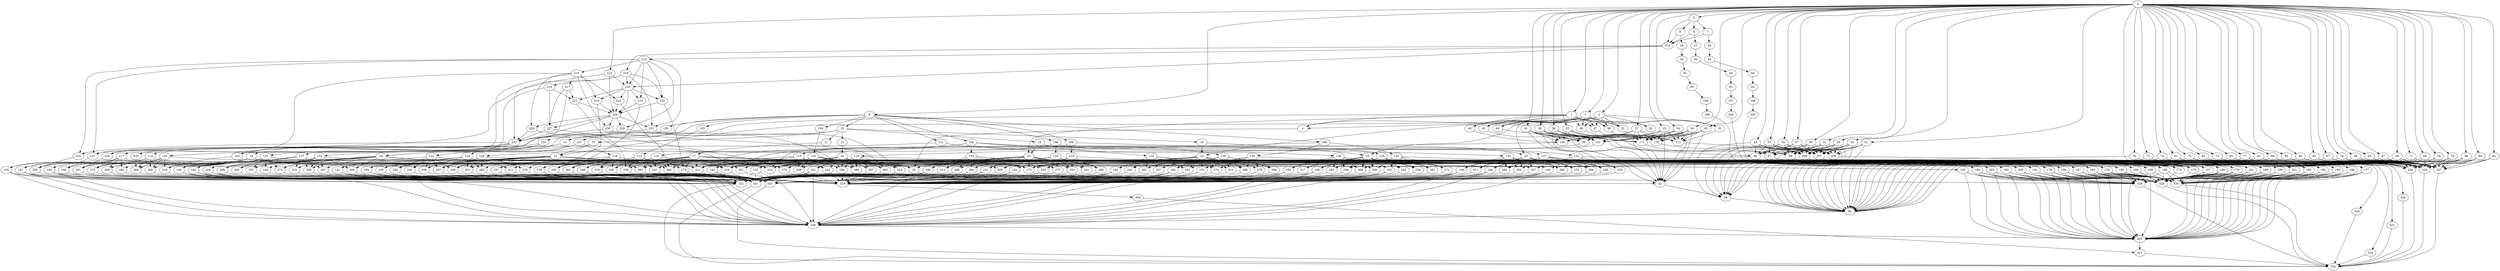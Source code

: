 strict digraph G {
216;
217;
214;
215;
212;
213;
210;
211;
313;
264;
218;
219;
133;
132;
131;
130;
137;
136;
135;
134;
95;
139;
138;
225;
24;
25;
26;
27;
20;
21;
22;
23;
223;
28;
29;
222;
289;
0;
4;
281;
8;
283;
282;
285;
284;
287;
286;
227;
13;
120;
121;
122;
123;
124;
125;
265;
127;
128;
129;
269;
268;
69;
328;
91;
59;
58;
55;
54;
57;
56;
51;
50;
53;
52;
63;
298;
299;
296;
297;
294;
295;
292;
293;
290;
291;
93;
319;
318;
199;
198;
147;
195;
312;
197;
310;
191;
190;
193;
192;
115;
271;
88;
89;
111;
110;
113;
112;
82;
83;
80;
81;
119;
118;
84;
85;
174;
140;
173;
260;
141;
226;
172;
3;
171;
7;
146;
231;
92;
170;
308;
309;
300;
301;
302;
303;
304;
305;
306;
307;
245;
244;
247;
109;
241;
240;
243;
242;
102;
103;
100;
101;
106;
107;
104;
105;
39;
38;
33;
32;
31;
30;
37;
108;
35;
34;
145;
246;
94;
252;
335;
334;
70;
331;
330;
333;
332;
60;
61;
258;
259;
64;
65;
179;
178;
177;
176;
175;
251;
256;
257;
254;
255;
272;
288;
249;
185;
253;
248;
182;
183;
180;
181;
186;
187;
184;
194;
188;
189;
311;
196;
221;
97;
276;
317;
6;
142;
316;
99;
98;
168;
315;
229;
228;
164;
165;
166;
167;
160;
161;
162;
163;
11;
10;
220;
12;
15;
14;
66;
114;
19;
18;
143;
314;
117;
273;
274;
17;
275;
151;
150;
153;
152;
116;
250;
157;
156;
159;
158;
62;
277;
36;
278;
90;
238;
239;
67;
234;
235;
16;
237;
230;
236;
232;
233;
224;
280;
48;
49;
46;
86;
44;
45;
42;
43;
40;
87;
322;
323;
320;
321;
5;
327;
324;
325;
9;
155;
329;
201;
200;
203;
202;
205;
204;
207;
206;
209;
208;
148;
149;
77;
76;
75;
74;
73;
72;
71;
68;
154;
96;
79;
78;
2;
263;
144;
262;
261;
266;
270;
41;
1;
47;
279;
267;
326;
126;
169;
216 -> 217;
216 -> 230;
216 -> 228;
216 -> 235;
216 -> 236;
216 -> 223;
216 -> 222;
217 -> 227;
217 -> 221;
217 -> 233;
214 -> 215;
214 -> 218;
214 -> 220;
215 -> 216;
215 -> 224;
215 -> 229;
215 -> 234;
215 -> 225;
215 -> 237;
215 -> 231;
215 -> 220;
212 -> 333;
213 -> 226;
213 -> 232;
213 -> 220;
210 -> 331;
211 -> 332;
313 -> 319;
264 -> 319;
218 -> 219;
218 -> 225;
218 -> 237;
218 -> 231;
218 -> 220;
219 -> 227;
219 -> 221;
219 -> 233;
133 -> 195;
133 -> 158;
133 -> 302;
133 -> 284;
133 -> 293;
133 -> 311;
133 -> 257;
132 -> 308;
132 -> 155;
132 -> 192;
132 -> 272;
132 -> 290;
132 -> 281;
132 -> 254;
131 -> 154;
131 -> 191;
131 -> 307;
131 -> 289;
131 -> 271;
131 -> 253;
131 -> 280;
130 -> 153;
130 -> 190;
130 -> 306;
130 -> 270;
130 -> 288;
130 -> 252;
130 -> 279;
137 -> 200;
137 -> 316;
137 -> 307;
137 -> 289;
137 -> 262;
137 -> 298;
137 -> 163;
136 -> 199;
136 -> 315;
136 -> 288;
136 -> 261;
136 -> 306;
136 -> 297;
136 -> 162;
135 -> 313;
135 -> 197;
135 -> 304;
135 -> 259;
135 -> 295;
135 -> 160;
135 -> 286;
134 -> 196;
134 -> 159;
134 -> 312;
134 -> 303;
134 -> 258;
134 -> 294;
134 -> 285;
95 -> 169;
139 -> 166;
139 -> 331;
139 -> 333;
139 -> 332;
138 -> 201;
138 -> 308;
138 -> 317;
138 -> 263;
138 -> 299;
138 -> 164;
138 -> 290;
225 -> 226;
225 -> 274;
24 -> 212;
24 -> 154;
24 -> 210;
24 -> 211;
24 -> 191;
24 -> 316;
24 -> 271;
24 -> 253;
24 -> 175;
24 -> 174;
24 -> 173;
24 -> 182;
24 -> 26;
24 -> 289;
24 -> 280;
24 -> 200;
24 -> 145;
24 -> 307;
24 -> 244;
24 -> 163;
24 -> 262;
24 -> 298;
25 -> 308;
25 -> 155;
25 -> 210;
25 -> 211;
25 -> 317;
25 -> 192;
25 -> 272;
25 -> 212;
25 -> 175;
25 -> 174;
25 -> 173;
25 -> 254;
25 -> 26;
25 -> 183;
25 -> 281;
25 -> 201;
25 -> 245;
25 -> 146;
25 -> 164;
25 -> 263;
25 -> 299;
25 -> 290;
26 -> 42;
27 -> 43;
20 -> 212;
20 -> 210;
20 -> 211;
20 -> 195;
20 -> 158;
20 -> 311;
20 -> 239;
20 -> 177;
20 -> 175;
20 -> 174;
20 -> 173;
20 -> 257;
20 -> 26;
20 -> 186;
20 -> 284;
20 -> 140;
20 -> 302;
20 -> 149;
20 -> 266;
20 -> 248;
20 -> 293;
20 -> 275;
21 -> 150;
21 -> 212;
21 -> 210;
21 -> 211;
21 -> 159;
21 -> 312;
21 -> 196;
21 -> 258;
21 -> 276;
21 -> 178;
21 -> 175;
21 -> 174;
21 -> 173;
21 -> 26;
21 -> 187;
21 -> 285;
21 -> 141;
21 -> 303;
21 -> 267;
21 -> 240;
21 -> 249;
21 -> 294;
22 -> 151;
22 -> 212;
22 -> 210;
22 -> 211;
22 -> 313;
22 -> 197;
22 -> 259;
22 -> 179;
22 -> 277;
22 -> 250;
22 -> 174;
22 -> 173;
22 -> 175;
22 -> 26;
22 -> 188;
22 -> 286;
22 -> 142;
22 -> 304;
22 -> 241;
22 -> 268;
22 -> 160;
22 -> 295;
23 -> 153;
23 -> 199;
23 -> 210;
23 -> 211;
23 -> 190;
23 -> 315;
23 -> 270;
23 -> 279;
23 -> 252;
23 -> 212;
23 -> 175;
23 -> 174;
23 -> 173;
23 -> 26;
23 -> 288;
23 -> 181;
23 -> 144;
23 -> 306;
23 -> 261;
23 -> 243;
23 -> 162;
23 -> 297;
223 -> 226;
223 -> 292;
28 -> 44;
29 -> 45;
222 -> 226;
222 -> 265;
289 -> 319;
0 -> 213;
0 -> 334;
0 -> 36;
0 -> 82;
0 -> 88;
0 -> 89;
0 -> 35;
0 -> 66;
0 -> 67;
0 -> 68;
0 -> 69;
0 -> 80;
0 -> 81;
0 -> 86;
0 -> 87;
0 -> 84;
0 -> 85;
0 -> 49;
0 -> 40;
0 -> 41;
0 -> 1;
0 -> 3;
0 -> 2;
0 -> 5;
0 -> 9;
0 -> 52;
0 -> 83;
0 -> 77;
0 -> 76;
0 -> 75;
0 -> 74;
0 -> 73;
0 -> 72;
0 -> 71;
0 -> 70;
0 -> 91;
0 -> 90;
0 -> 79;
0 -> 78;
0 -> 51;
0 -> 39;
0 -> 38;
0 -> 33;
0 -> 54;
0 -> 57;
0 -> 56;
0 -> 37;
0 -> 50;
0 -> 53;
0 -> 34;
0 -> 55;
0 -> 65;
4 -> 26;
281 -> 319;
8 -> 214;
8 -> 29;
283 -> 319;
282 -> 319;
285 -> 319;
284 -> 319;
287 -> 319;
286 -> 319;
227 -> 278;
227 -> 232;
13 -> 19;
120 -> 309;
120 -> 202;
120 -> 300;
120 -> 318;
120 -> 264;
120 -> 165;
120 -> 291;
121 -> 140;
121 -> 248;
121 -> 293;
121 -> 266;
121 -> 177;
121 -> 257;
121 -> 239;
122 -> 141;
122 -> 258;
122 -> 267;
122 -> 240;
122 -> 178;
122 -> 294;
122 -> 249;
123 -> 268;
123 -> 142;
123 -> 259;
123 -> 241;
123 -> 179;
123 -> 250;
123 -> 295;
124 -> 144;
124 -> 270;
124 -> 261;
124 -> 181;
124 -> 243;
124 -> 252;
124 -> 297;
125 -> 145;
125 -> 262;
125 -> 182;
125 -> 271;
125 -> 298;
125 -> 253;
125 -> 244;
265 -> 319;
127 -> 248;
127 -> 302;
127 -> 149;
127 -> 186;
127 -> 275;
127 -> 284;
127 -> 266;
128 -> 150;
128 -> 249;
128 -> 303;
128 -> 267;
128 -> 187;
128 -> 276;
128 -> 285;
129 -> 151;
129 -> 304;
129 -> 277;
129 -> 188;
129 -> 268;
129 -> 250;
129 -> 286;
269 -> 319;
268 -> 319;
69 -> 92;
69 -> 326;
69 -> 327;
69 -> 325;
328 -> 335;
91 -> 92;
91 -> 326;
91 -> 327;
91 -> 325;
59 -> 93;
58 -> 92;
55 -> 58;
55 -> 207;
55 -> 209;
55 -> 208;
55 -> 98;
55 -> 97;
55 -> 96;
54 -> 58;
54 -> 207;
54 -> 209;
54 -> 208;
54 -> 98;
54 -> 97;
54 -> 96;
57 -> 58;
57 -> 207;
57 -> 209;
57 -> 208;
57 -> 98;
57 -> 97;
57 -> 96;
56 -> 58;
56 -> 207;
56 -> 209;
56 -> 208;
56 -> 98;
56 -> 97;
56 -> 96;
51 -> 58;
51 -> 207;
51 -> 209;
51 -> 208;
51 -> 98;
51 -> 97;
51 -> 96;
50 -> 58;
50 -> 207;
50 -> 209;
50 -> 208;
50 -> 98;
50 -> 97;
50 -> 96;
53 -> 58;
53 -> 207;
53 -> 209;
53 -> 208;
53 -> 98;
53 -> 97;
53 -> 96;
52 -> 58;
52 -> 207;
52 -> 209;
52 -> 208;
52 -> 98;
52 -> 97;
52 -> 96;
63 -> 100;
298 -> 319;
299 -> 319;
296 -> 319;
297 -> 319;
294 -> 319;
295 -> 319;
292 -> 319;
293 -> 319;
290 -> 319;
291 -> 319;
93 -> 167;
319 -> 320;
318 -> 319;
199 -> 203;
199 -> 329;
199 -> 328;
199 -> 330;
198 -> 203;
198 -> 329;
198 -> 328;
198 -> 330;
147 -> 166;
147 -> 331;
147 -> 333;
147 -> 332;
195 -> 203;
195 -> 329;
195 -> 328;
195 -> 330;
312 -> 319;
197 -> 203;
197 -> 329;
197 -> 328;
197 -> 330;
310 -> 319;
191 -> 203;
191 -> 329;
191 -> 328;
191 -> 330;
190 -> 203;
190 -> 329;
190 -> 328;
190 -> 330;
193 -> 203;
193 -> 329;
193 -> 328;
193 -> 330;
192 -> 203;
192 -> 329;
192 -> 328;
192 -> 330;
115 -> 301;
115 -> 148;
115 -> 247;
115 -> 274;
115 -> 265;
115 -> 185;
115 -> 283;
271 -> 319;
88 -> 92;
88 -> 326;
88 -> 327;
88 -> 325;
89 -> 92;
89 -> 326;
89 -> 327;
89 -> 325;
111 -> 117;
111 -> 138;
111 -> 136;
110 -> 114;
110 -> 137;
110 -> 134;
113 -> 143;
113 -> 180;
113 -> 260;
113 -> 242;
113 -> 296;
113 -> 269;
113 -> 251;
112 -> 256;
112 -> 247;
112 -> 238;
112 -> 265;
112 -> 176;
112 -> 139;
112 -> 292;
82 -> 92;
82 -> 326;
82 -> 327;
82 -> 325;
83 -> 92;
83 -> 326;
83 -> 327;
83 -> 325;
80 -> 92;
80 -> 326;
80 -> 327;
80 -> 325;
81 -> 92;
81 -> 326;
81 -> 327;
81 -> 325;
119 -> 198;
119 -> 305;
119 -> 314;
119 -> 260;
119 -> 296;
119 -> 161;
119 -> 287;
118 -> 157;
118 -> 194;
118 -> 310;
118 -> 292;
118 -> 301;
118 -> 283;
118 -> 256;
84 -> 92;
84 -> 326;
84 -> 327;
84 -> 325;
85 -> 92;
85 -> 326;
85 -> 327;
85 -> 325;
174 -> 329;
140 -> 166;
140 -> 331;
140 -> 333;
140 -> 332;
173 -> 328;
260 -> 319;
141 -> 166;
141 -> 331;
141 -> 333;
141 -> 332;
226 -> 229;
226 -> 228;
226 -> 227;
226 -> 230;
226 -> 231;
226 -> 232;
172 -> 209;
3 -> 21;
3 -> 48;
3 -> 23;
3 -> 46;
3 -> 32;
3 -> 31;
3 -> 30;
3 -> 62;
3 -> 63;
3 -> 64;
3 -> 4;
3 -> 47;
171 -> 208;
7 -> 214;
7 -> 28;
146 -> 166;
146 -> 331;
146 -> 333;
146 -> 332;
231 -> 232;
231 -> 314;
92 -> 166;
170 -> 207;
308 -> 319;
309 -> 319;
300 -> 319;
301 -> 319;
302 -> 319;
303 -> 319;
304 -> 319;
305 -> 319;
306 -> 319;
307 -> 319;
245 -> 319;
244 -> 319;
247 -> 319;
109 -> 132;
109 -> 130;
109 -> 119;
241 -> 319;
240 -> 319;
243 -> 319;
242 -> 319;
102 -> 126;
102 -> 133;
102 -> 131;
102 -> 124;
102 -> 135;
102 -> 128;
103 -> 112;
100 -> 211;
101 -> 212;
106 -> 115;
106 -> 121;
106 -> 123;
107 -> 122;
107 -> 118;
107 -> 125;
104 -> 116;
105 -> 120;
39 -> 42;
39 -> 99;
39 -> 100;
39 -> 101;
39 -> 172;
39 -> 171;
39 -> 170;
38 -> 42;
38 -> 99;
38 -> 100;
38 -> 101;
38 -> 172;
38 -> 171;
38 -> 170;
33 -> 42;
33 -> 99;
33 -> 100;
33 -> 101;
33 -> 172;
33 -> 171;
33 -> 170;
32 -> 172;
31 -> 171;
30 -> 170;
37 -> 42;
37 -> 99;
37 -> 100;
37 -> 101;
37 -> 172;
37 -> 171;
37 -> 170;
108 -> 129;
108 -> 113;
108 -> 127;
35 -> 42;
35 -> 99;
35 -> 100;
35 -> 101;
35 -> 172;
35 -> 171;
35 -> 170;
34 -> 42;
34 -> 99;
34 -> 100;
34 -> 101;
34 -> 172;
34 -> 171;
34 -> 170;
145 -> 166;
145 -> 331;
145 -> 333;
145 -> 332;
246 -> 319;
94 -> 168;
252 -> 319;
334 -> 335;
70 -> 92;
70 -> 326;
70 -> 327;
70 -> 325;
331 -> 335;
330 -> 335;
333 -> 335;
332 -> 335;
60 -> 94;
61 -> 95;
258 -> 319;
259 -> 319;
64 -> 101;
65 -> 92;
65 -> 326;
65 -> 327;
65 -> 325;
179 -> 203;
179 -> 329;
179 -> 328;
179 -> 330;
178 -> 203;
178 -> 329;
178 -> 328;
178 -> 330;
177 -> 203;
177 -> 329;
177 -> 328;
177 -> 330;
176 -> 203;
176 -> 329;
176 -> 328;
176 -> 330;
175 -> 330;
251 -> 319;
256 -> 319;
257 -> 319;
254 -> 319;
255 -> 319;
272 -> 319;
288 -> 319;
249 -> 319;
185 -> 203;
185 -> 329;
185 -> 328;
185 -> 330;
253 -> 319;
248 -> 319;
182 -> 203;
182 -> 329;
182 -> 328;
182 -> 330;
183 -> 203;
183 -> 329;
183 -> 328;
183 -> 330;
180 -> 203;
180 -> 329;
180 -> 328;
180 -> 330;
181 -> 203;
181 -> 329;
181 -> 328;
181 -> 330;
186 -> 203;
186 -> 329;
186 -> 328;
186 -> 330;
187 -> 203;
187 -> 329;
187 -> 328;
187 -> 330;
184 -> 203;
184 -> 329;
184 -> 328;
184 -> 330;
194 -> 203;
194 -> 329;
194 -> 328;
194 -> 330;
188 -> 203;
188 -> 329;
188 -> 328;
188 -> 330;
189 -> 203;
189 -> 329;
189 -> 328;
189 -> 330;
311 -> 319;
196 -> 203;
196 -> 329;
196 -> 328;
196 -> 330;
221 -> 226;
221 -> 238;
97 -> 174;
276 -> 319;
317 -> 319;
6 -> 214;
6 -> 27;
142 -> 166;
142 -> 331;
142 -> 333;
142 -> 332;
316 -> 319;
99 -> 210;
98 -> 175;
168 -> 205;
315 -> 319;
229 -> 296;
229 -> 232;
228 -> 251;
228 -> 232;
164 -> 166;
164 -> 331;
164 -> 333;
164 -> 332;
165 -> 166;
165 -> 331;
165 -> 333;
165 -> 332;
166 -> 203;
167 -> 204;
160 -> 166;
160 -> 331;
160 -> 333;
160 -> 332;
161 -> 166;
161 -> 331;
161 -> 333;
161 -> 332;
162 -> 166;
162 -> 331;
162 -> 333;
162 -> 332;
163 -> 166;
163 -> 331;
163 -> 333;
163 -> 332;
11 -> 17;
10 -> 11;
10 -> 13;
10 -> 12;
10 -> 15;
10 -> 14;
10 -> 16;
220 -> 226;
220 -> 225;
220 -> 224;
220 -> 223;
220 -> 222;
220 -> 221;
12 -> 18;
15 -> 24;
15 -> 21;
14 -> 20;
14 -> 22;
66 -> 92;
66 -> 326;
66 -> 327;
66 -> 325;
114 -> 147;
114 -> 300;
114 -> 273;
114 -> 184;
114 -> 264;
114 -> 255;
114 -> 246;
19 -> 318;
19 -> 212;
19 -> 210;
19 -> 156;
19 -> 193;
19 -> 273;
19 -> 175;
19 -> 174;
19 -> 173;
19 -> 255;
19 -> 26;
19 -> 211;
19 -> 184;
19 -> 282;
19 -> 147;
19 -> 202;
19 -> 300;
19 -> 246;
19 -> 264;
19 -> 165;
19 -> 309;
19 -> 291;
18 -> 152;
18 -> 212;
18 -> 198;
18 -> 210;
18 -> 211;
18 -> 314;
18 -> 278;
18 -> 175;
18 -> 174;
18 -> 173;
18 -> 26;
18 -> 251;
18 -> 180;
18 -> 189;
18 -> 287;
18 -> 143;
18 -> 305;
18 -> 260;
18 -> 242;
18 -> 269;
18 -> 161;
18 -> 296;
143 -> 166;
143 -> 331;
143 -> 333;
143 -> 332;
314 -> 319;
117 -> 309;
117 -> 156;
117 -> 291;
117 -> 193;
117 -> 273;
117 -> 282;
117 -> 255;
273 -> 319;
274 -> 319;
17 -> 212;
17 -> 157;
17 -> 211;
17 -> 194;
17 -> 310;
17 -> 274;
17 -> 176;
17 -> 139;
17 -> 174;
17 -> 256;
17 -> 175;
17 -> 26;
17 -> 210;
17 -> 173;
17 -> 185;
17 -> 283;
17 -> 301;
17 -> 148;
17 -> 247;
17 -> 265;
17 -> 238;
17 -> 292;
275 -> 319;
151 -> 166;
151 -> 331;
151 -> 333;
151 -> 332;
150 -> 166;
150 -> 331;
150 -> 333;
150 -> 332;
153 -> 166;
153 -> 331;
153 -> 333;
153 -> 332;
152 -> 166;
152 -> 331;
152 -> 333;
152 -> 332;
116 -> 152;
116 -> 305;
116 -> 251;
116 -> 278;
116 -> 269;
116 -> 189;
116 -> 287;
250 -> 319;
157 -> 166;
157 -> 331;
157 -> 333;
157 -> 332;
156 -> 166;
156 -> 331;
156 -> 333;
156 -> 332;
159 -> 166;
159 -> 331;
159 -> 333;
159 -> 332;
158 -> 166;
158 -> 331;
158 -> 333;
158 -> 332;
62 -> 99;
277 -> 319;
36 -> 42;
36 -> 99;
36 -> 100;
36 -> 101;
36 -> 172;
36 -> 171;
36 -> 170;
278 -> 319;
90 -> 92;
90 -> 326;
90 -> 327;
90 -> 325;
238 -> 319;
239 -> 319;
67 -> 92;
67 -> 326;
67 -> 327;
67 -> 325;
234 -> 255;
235 -> 264;
16 -> 25;
16 -> 23;
237 -> 246;
230 -> 305;
230 -> 232;
236 -> 291;
232 -> 234;
232 -> 235;
232 -> 236;
232 -> 237;
232 -> 233;
233 -> 318;
224 -> 226;
224 -> 301;
280 -> 319;
48 -> 98;
49 -> 58;
49 -> 207;
49 -> 209;
49 -> 208;
49 -> 98;
49 -> 97;
49 -> 96;
46 -> 96;
86 -> 92;
86 -> 326;
86 -> 327;
86 -> 325;
44 -> 60;
45 -> 61;
42 -> 58;
43 -> 59;
40 -> 42;
40 -> 99;
40 -> 100;
40 -> 101;
40 -> 172;
40 -> 171;
40 -> 170;
87 -> 92;
87 -> 326;
87 -> 327;
87 -> 325;
322 -> 335;
323 -> 335;
320 -> 321;
321 -> 335;
5 -> 8;
5 -> 214;
5 -> 7;
5 -> 6;
327 -> 335;
324 -> 335;
325 -> 335;
9 -> 10;
9 -> 108;
9 -> 109;
9 -> 111;
9 -> 110;
9 -> 102;
9 -> 103;
9 -> 106;
9 -> 107;
9 -> 104;
9 -> 105;
155 -> 166;
155 -> 331;
155 -> 333;
155 -> 332;
329 -> 335;
201 -> 203;
201 -> 329;
201 -> 328;
201 -> 330;
200 -> 203;
200 -> 329;
200 -> 328;
200 -> 330;
203 -> 321;
202 -> 203;
202 -> 329;
202 -> 328;
202 -> 330;
205 -> 323;
204 -> 322;
207 -> 325;
206 -> 324;
209 -> 327;
208 -> 326;
148 -> 166;
148 -> 331;
148 -> 333;
148 -> 332;
149 -> 166;
149 -> 331;
149 -> 333;
149 -> 332;
77 -> 92;
77 -> 326;
77 -> 327;
77 -> 325;
76 -> 92;
76 -> 326;
76 -> 327;
76 -> 325;
75 -> 92;
75 -> 326;
75 -> 327;
75 -> 325;
74 -> 92;
74 -> 326;
74 -> 327;
74 -> 325;
73 -> 92;
73 -> 326;
73 -> 327;
73 -> 325;
72 -> 92;
72 -> 326;
72 -> 327;
72 -> 325;
71 -> 92;
71 -> 326;
71 -> 327;
71 -> 325;
68 -> 92;
68 -> 326;
68 -> 327;
68 -> 325;
154 -> 166;
154 -> 331;
154 -> 333;
154 -> 332;
96 -> 173;
79 -> 92;
79 -> 326;
79 -> 327;
79 -> 325;
78 -> 92;
78 -> 326;
78 -> 327;
78 -> 325;
2 -> 25;
2 -> 20;
2 -> 48;
2 -> 46;
2 -> 32;
2 -> 31;
2 -> 30;
2 -> 62;
2 -> 63;
2 -> 64;
2 -> 4;
2 -> 47;
263 -> 319;
144 -> 166;
144 -> 331;
144 -> 333;
144 -> 332;
262 -> 319;
261 -> 319;
266 -> 319;
270 -> 319;
41 -> 42;
41 -> 99;
41 -> 100;
41 -> 101;
41 -> 172;
41 -> 171;
41 -> 170;
1 -> 24;
1 -> 48;
1 -> 22;
1 -> 46;
1 -> 32;
1 -> 31;
1 -> 30;
1 -> 62;
1 -> 63;
1 -> 64;
1 -> 4;
1 -> 47;
47 -> 97;
279 -> 319;
267 -> 319;
326 -> 335;
126 -> 146;
126 -> 263;
126 -> 245;
126 -> 183;
126 -> 272;
126 -> 299;
126 -> 254;
169 -> 206;
}
